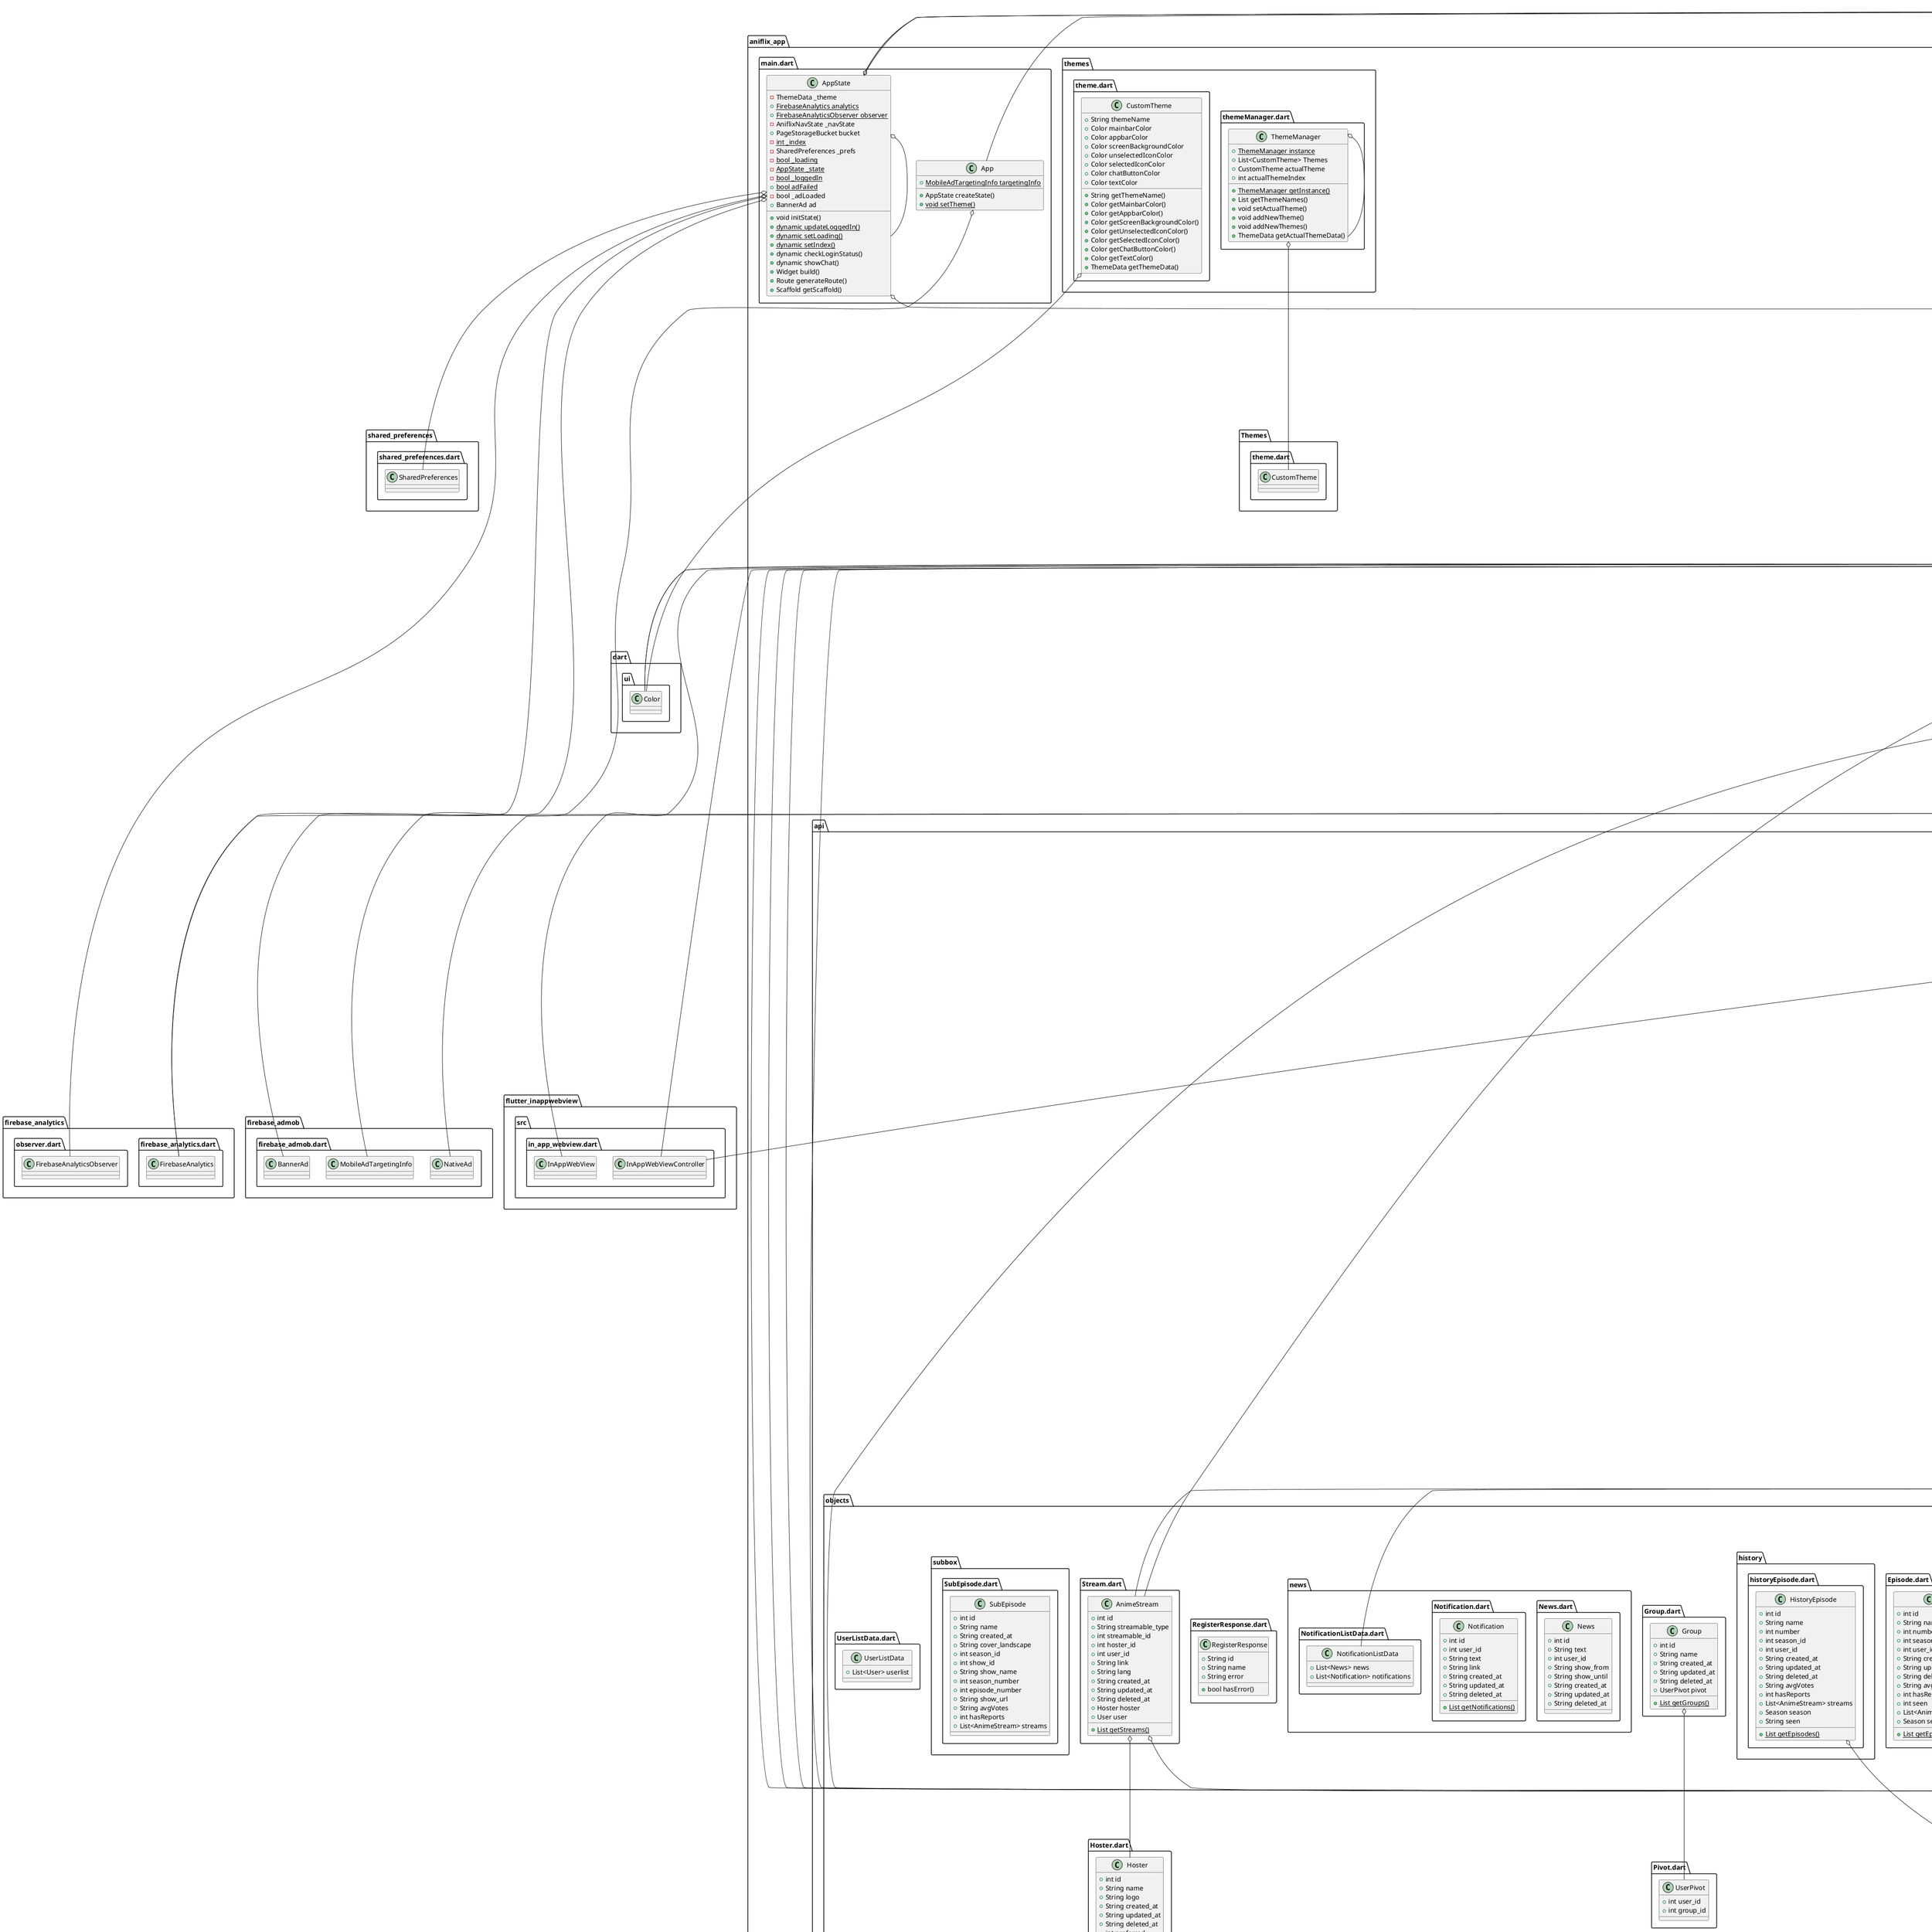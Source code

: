 @startuml
set namespaceSeparator ::

class "aniflix_app::api::APIManager.dart::APIManager" {
  {static} +LoginResponse login
  {static} -Future _getNews()
  {static} +Future getCalendarData()
  {static} +Future getSubData()
  {static} +Future getAirings()
  {static} +Future getNewShows()
  {static} +Future getDiscover()
  {static} +Future getAnime()
  {static} +Future getAllShows()
  {static} +Future searchShows()
  {static} +Future getAllShowsByGenres()
  {static} +Future getEpisode()
  {static} +Future getEpisodeInfo()
  {static} +Future setSeasonSeen()
  {static} +Future setSeasonUnSeen()
  {static} +Future getReviews()
  {static} +Future getReviewInfo()
  {static} +Future createReview()
  {static} +void deleteReview()
  {static} +Future getContinue()
  {static} +Future hideContinue()
  {static} +Future getHomeData()
  {static} +Future getAnimeListData()
  {static} +Future loginRequest()
  {static} +Future getUser()
  {static} +Future getUserProfile()
  {static} +Future getUserHistory()
  {static} +Future getUserFavorites()
  {static} +Future getUserSubs()
  {static} +Future getUserWatchlist()
  {static} +Future getUserProfileData()
  {static} +dynamic updateAboutMe()
  {static} +dynamic updateName()
  {static} +dynamic updatePassword()
  {static} +Future getUserFriends()
  {static} +dynamic addFriend()
  {static} +dynamic confirmFriendRequest()
  {static} +dynamic blockFriendRequest()
  {static} -dynamic _answerFriendRequest()
  {static} +dynamic cancelFriendRequest()
  {static} +Future getUserList()
  {static} +Future getNotifications()
  {static} +dynamic deleteNotification()
  {static} +void setShowVote()
  {static} +void setEpisodeVote()
  {static} +void setCommentVote()
  {static} +Future addComment()
  {static} +void deleteComment()
  {static} +void reportComment()
  {static} +void reportEpisode()
  {static} +Future addSubComment()
  {static} +void setSubscription()
  {static} +void setWatchlist()
  {static} +Future getWatchlist()
  {static} +Future getHistory()
  {static} +void setFavourite()
  {static} +Future getFavourite()
  {static} +Future getChatMessages()
  {static} +Future getChatInfo()
  {static} +Future addMessage()
  {static} -Future _getRequest()
  {static} -Future _postRequest()
  {static} -Future _authPatchRequest()
  {static} -Future _authDeleteRequest()
  {static} -Future _authPostRequest()
  {static} -Future _authGetRequest()
}

"aniflix_app::api::APIManager.dart::APIManager" o-- "aniflix_app::api::objects::LoginResponse.dart::LoginResponse"

class "aniflix_app::api::objects::Airing.dart::Airing" {
  +int id
  +int show_id
  +int season
  +int day
  +String details
  +String created_at
  +String updated_at
  +String deleted_at
}

class "aniflix_app::api::objects::allanime::genrewithshow.dart::GenreWithShows" {
  +int id
  +String name
  +String created_at
  +String updated_at
  +String deleted_at
  +List<Show> shows
}

class "aniflix_app::api::objects::anime::Anime.dart::Anime" {
  +int id
  +String name
  +String name_alt
  +String url
  +String description
  +String cover_landscape
  +String cover_landscape_original
  +String cover_portrait
  +String visible_since
  +String created_at
  +String updated_at
  +String deleted_at
  +Vote ownVote
  +String subscribed
  +String favorite
  +String watchlist
  +int howManyAbos
  +int seasonCount
  +String rating
  +Airing airing
  +List<AnimeSeason> seasons
  +List<Genre> genres
}

"aniflix_app::api::objects::anime::Anime.dart::Anime" o-- "aniflix_app::api::objects::anime::Vote.dart::Vote"
"aniflix_app::api::objects::anime::Anime.dart::Anime" o-- "aniflix_app::api::objects::Airing.dart::Airing"

class "aniflix_app::api::objects::anime::AnimeSeason.dart::AnimeSeason" {
  +int id
  +int number
  +int show_id
  +String type
  +String created_at
  +String updated_at
  +String deleted_at
  +int length
  +List<Episode> episodes
  {static} +List getSeasons()
}

class "aniflix_app::api::objects::anime::Genre.dart::Genre" {
  +int id
  +String name
  +String created_at
  +String updated_at
  +String deleted_at
  {static} +List getGenres()
}

class "aniflix_app::api::objects::anime::reviews::Review.dart::Review" {
  +int id
  +int show_id
  +int user_id
  +String text
  +Vote vote
  +User user
  {static} +List getReviews()
}

"aniflix_app::api::objects::anime::reviews::Review.dart::Review" o-- "aniflix_app::api::objects::anime::Vote.dart::Vote"
"aniflix_app::api::objects::anime::reviews::Review.dart::Review" o-- "aniflix_app::api::objects::User.dart::User"

class "aniflix_app::api::objects::anime::reviews::ReviewShow.dart::ReviewShow" {
  +int id
  +String name
  +String name_alt
  +String url
  +String description
  +String cover_landscape
  +String cover_landscape_original
  +String cover_portrait
  +String visible_since
  +String created_at
  +String updated_at
  +String deleted_at
  +int howManyAbos
  +int seasonCount
  +String rating
  +int airing
  +List<Review> reviews
}

class "aniflix_app::api::objects::anime::Vote.dart::Vote" {
  +int id
  +String voteable_type
  +int voteable_id
  +int user_id
  +int value
  +String created_at
  +String updated_at
  +String deleted_at
  {static} +List getVotes()
}

class "aniflix_app::api::objects::calendar::CalendarDay.dart::CalendarDay" {
  +int day
  +List<CalendarShow> airings
}

class "aniflix_app::api::objects::calendar::CalendarShow.dart::CalendarShow" {
  +int id
  +int show_id
  +int season
  +int day
  +String details
  +String created_at
  +String updated_at
  +String deleted_at
  +bool released
  +Show show
  {static} +bool checkReleased()
  {static} +List getCalendarShows()
}

"aniflix_app::api::objects::calendar::CalendarShow.dart::CalendarShow" o-- "aniflix_app::api::objects::Show.dart::Show"

class "aniflix_app::api::objects::chat::chatMessage.dart::ChatMessage" {
  +int id
  +int user_id
  +int chat_id
  +String text
  +String created_at
  +String updated_at
  +String deleted_at
  +User user
  {static} +List getMessages()
}

"aniflix_app::api::objects::chat::chatMessage.dart::ChatMessage" o-- "aniflix_app::api::objects::User.dart::User"

class "aniflix_app::api::objects::episode::Comment.dart::Comment" {
  +int id
  +String text
  +int user_id
  +String commentable_type
  +int commentable_id
  +String created_at
  +String updated_at
  +String deleted_at
  +int voted
  +User user
  +List<Vote> votes
  +List<SubComment> comments
  +bool needAnswer
  {static} +List getComments()
}

"aniflix_app::api::objects::episode::Comment.dart::Comment" o-- "aniflix_app::api::objects::User.dart::User"

class "aniflix_app::api::objects::episode::Comment.dart::SubComment" {
  +int id
  +String text
  +int user_id
  +String commentable_type
  +int commentable_id
  +String created_at
  +String updated_at
  +String deleted_at
  +int voted
  +User user
  +List<Vote> votes
  {static} +List getComments()
}

"aniflix_app::api::objects::episode::Comment.dart::SubComment" o-- "aniflix_app::api::objects::User.dart::User"

class "aniflix_app::api::objects::episode::EpisodeInfo.dart::EpisodeInfo" {
  +int id
  +String name
  +int number
  +int season_id
  +String created_at
  +String updated_at
  +String deleted_at
  +int voted
  +String previous
  +String next
  +String avgVotes
  +int hasReports
  +List<AnimeStream> streams
  +List<Comment> comments
  +List<Vote> votes
  +Season season
}

"aniflix_app::api::objects::episode::EpisodeInfo.dart::EpisodeInfo" o-- "aniflix_app::api::objects::Season.dart::Season"

class "aniflix_app::api::objects::Episode.dart::Episode" {
  +int id
  +String name
  +int number
  +int season_id
  +int user_id
  +String created_at
  +String updated_at
  +String deleted_at
  +String avgVotes
  +int hasReports
  +int seen
  +List<AnimeStream> streams
  +Season season
  {static} +List getEpisodes()
}

"aniflix_app::api::objects::Episode.dart::Episode" o-- "aniflix_app::api::objects::Season.dart::Season"

class "aniflix_app::api::objects::Group.dart::Group" {
  +int id
  +String name
  +String created_at
  +String updated_at
  +String deleted_at
  +UserPivot pivot
  {static} +List getGroups()
}

"aniflix_app::api::objects::Group.dart::Group" o-- "aniflix_app::api::objects::Pivot.dart::UserPivot"

class "aniflix_app::api::objects::history::historyEpisode.dart::HistoryEpisode" {
  +int id
  +String name
  +int number
  +int season_id
  +int user_id
  +String created_at
  +String updated_at
  +String deleted_at
  +String avgVotes
  +int hasReports
  +List<AnimeStream> streams
  +Season season
  +String seen
  {static} +List getEpisodes()
}

"aniflix_app::api::objects::history::historyEpisode.dart::HistoryEpisode" o-- "aniflix_app::api::objects::Season.dart::Season"

class "aniflix_app::api::objects::Hoster.dart::Hoster" {
  +int id
  +String name
  +String logo
  +String created_at
  +String updated_at
  +String deleted_at
  +int preferred
}

class "aniflix_app::api::objects::LoginResponse.dart::LoginResponse" {
  +String access_token
  +String token_type
  +int expires_in
  +String error
  +bool hasError()
}

class "aniflix_app::api::objects::news::News.dart::News" {
  +int id
  +String text
  +int user_id
  +String show_from
  +String show_until
  +String created_at
  +String updated_at
  +String deleted_at
}

class "aniflix_app::api::objects::news::Notification.dart::Notification" {
  +int id
  +int user_id
  +String text
  +String link
  +String created_at
  +String updated_at
  +String deleted_at
  {static} +List getNotifications()
}

class "aniflix_app::api::objects::news::NotificationListData.dart::NotificationListData" {
  +List<News> news
  +List<Notification> notifications
}

class "aniflix_app::api::objects::Pivot.dart::UserPivot" {
  +int user_id
  +int group_id
}

class "aniflix_app::api::objects::profile::Friend.dart::Friend" {
  +int id
  +int user_id
  +int friend_id
  +int status
  +String created_at
  +String updated_at
  +String deleted_at
  +User user
  +User friend
  {static} +List getFriends()
}

"aniflix_app::api::objects::profile::Friend.dart::Friend" o-- "aniflix_app::api::objects::User.dart::User"

class "aniflix_app::api::objects::profile::Friend.dart::FriendListData" {
  +List<Friend> friendlist
}

class "aniflix_app::api::objects::profile::UserProfile.dart::UserProfile" {
  +int id
  +String name
  +String avatar
  +String banned_until
  +String created_at
  +String updated_at
  +String deleted_at
  +String banreason
  +String about_me
  +List<Group> groups
  +List<Show> favorites
}

class "aniflix_app::api::objects::profile::UserSubData.dart::UserSubData" {
  +List<Show> shows
}

class "aniflix_app::api::objects::profile::UserWatchlistData.dart::UserWatchlistData" {
  +List<Show> shows
}

class "aniflix_app::api::objects::RegisterResponse.dart::RegisterResponse" {
  +String id
  +String name
  +String error
  +bool hasError()
}

class "aniflix_app::api::objects::Season.dart::Season" {
  +int id
  +int number
  +int show_id
  +String type
  +String created_at
  +String updated_at
  +String deleted_at
  +int length
  +Show show
}

"aniflix_app::api::objects::Season.dart::Season" o-- "aniflix_app::api::objects::Show.dart::Show"

class "aniflix_app::api::objects::Show.dart::Show" {
  +int id
  +String name
  +String name_alt
  +String url
  +String description
  +String cover_landscape
  +String cover_landscape_original
  +String cover_portrait
  +String visible_since
  +String created_at
  +String updated_at
  +String deleted_at
  +int howManyAbos
  +int seasonCount
  +String rating
  +int airing
  {static} +List getShows()
}

class "aniflix_app::api::objects::Stream.dart::AnimeStream" {
  +int id
  +String streamable_type
  +int streamable_id
  +int hoster_id
  +int user_id
  +String link
  +String lang
  +String created_at
  +String updated_at
  +String deleted_at
  +Hoster hoster
  +User user
  {static} +List getStreams()
}

"aniflix_app::api::objects::Stream.dart::AnimeStream" o-- "aniflix_app::api::objects::Hoster.dart::Hoster"
"aniflix_app::api::objects::Stream.dart::AnimeStream" o-- "aniflix_app::api::objects::User.dart::User"

class "aniflix_app::api::objects::subbox::SubEpisode.dart::SubEpisode" {
  +int id
  +String name
  +String created_at
  +String cover_landscape
  +int season_id
  +int show_id
  +String show_name
  +int season_number
  +int episode_number
  +String show_url
  +String avgVotes
  +int hasReports
  +List<AnimeStream> streams
}

class "aniflix_app::api::objects::User.dart::User" {
  +int id
  +String name
  +String avatar
  +String banned_until
  +String created_at
  +String updated_at
  +String deleted_at
  +String banreason
  +String about_me
  +String access_key
  +List<Group> groups
  {static} +List getUsers()
}

class "aniflix_app::api::objects::UserListData.dart::UserListData" {
  +List<User> userlist
}

class "aniflix_app::cache::cacheManager.dart::CacheManager" {
  {static} +Homedata homedata
  {static} +Subdata subdata
  {static} +AnimeListData animeListData
  {static} +User userData
  {static} +Calendardata calendardata
  {static} +Favouritedata favouritedata
  {static} +Historydata historydata
  {static} +Watchlistdata watchlistdata
  {static} +UserListData userlistdata
}

"aniflix_app::cache::cacheManager.dart::CacheManager" o-- "aniflix_app::components::screens::home.dart::Homedata"
"aniflix_app::cache::cacheManager.dart::CacheManager" o-- "aniflix_app::components::screens::subbox.dart::Subdata"
"aniflix_app::cache::cacheManager.dart::CacheManager" o-- "aniflix_app::components::screens::animelist.dart::AnimeListData"
"aniflix_app::cache::cacheManager.dart::CacheManager" o-- "aniflix_app::api::objects::User.dart::User"
"aniflix_app::cache::cacheManager.dart::CacheManager" o-- "aniflix_app::components::screens::calendar.dart::Calendardata"
"aniflix_app::cache::cacheManager.dart::CacheManager" o-- "aniflix_app::components::screens::favoriten.dart::Favouritedata"
"aniflix_app::cache::cacheManager.dart::CacheManager" o-- "aniflix_app::components::screens::verlauf.dart::Historydata"
"aniflix_app::cache::cacheManager.dart::CacheManager" o-- "aniflix_app::components::screens::watchlist.dart::Watchlistdata"
"aniflix_app::cache::cacheManager.dart::CacheManager" o-- "aniflix_app::components::screens::userlist.dart::UserListData"

class "aniflix_app::components::appbars::customappbar.dart::AniflixAppbar" {
}

"flutter::src::material::app_bar.dart::AppBar" <|-- "aniflix_app::components::appbars::customappbar.dart::AniflixAppbar"

class "aniflix_app::components::custom::anime::animeDescription.dart::AnimeDescription" {
}

"flutter::src::widgets::container.dart::Container" <|-- "aniflix_app::components::custom::anime::animeDescription.dart::AnimeDescription"

class "aniflix_app::components::custom::anime::animeHeader.dart::AnimeHeader" {
}

"flutter::src::widgets::container.dart::Container" <|-- "aniflix_app::components::custom::anime::animeHeader.dart::AnimeHeader"

class "aniflix_app::components::custom::anime::episodeList.dart::EpisodeList" {
  +AnimeSeason season
  +Anime anime
  +Widget build()
}

"aniflix_app::components::custom::anime::episodeList.dart::EpisodeList" o-- "aniflix_app::api::objects::anime::AnimeSeason.dart::AnimeSeason"
"aniflix_app::components::custom::anime::episodeList.dart::EpisodeList" o-- "aniflix_app::api::objects::anime::Anime.dart::Anime"
"flutter::src::widgets::framework.dart::StatelessWidget" <|-- "aniflix_app::components::custom::anime::episodeList.dart::EpisodeList"

class "aniflix_app::components::custom::chat::chatComponent.dart::ChatComponent" {
  +ChatMessage message
  +Widget build()
  +List getUserGroups()
}

"aniflix_app::components::custom::chat::chatComponent.dart::ChatComponent" o-- "aniflix_app::api::objects::chat::chatMessage.dart::ChatMessage"
"flutter::src::widgets::framework.dart::StatelessWidget" <|-- "aniflix_app::components::custom::chat::chatComponent.dart::ChatComponent"

class "aniflix_app::components::custom::chat::chatInput.dart::ChatInput" {
  +dynamic Function(String) onSend
  +List<ChatMessage> chat
  +Widget build()
}

"aniflix_app::components::custom::chat::chatInput.dart::ChatInput" o-- "aniflix_app::components::custom::chat::chatInput.dart::dynamic Function(String)"
"flutter::src::widgets::framework.dart::StatelessWidget" <|-- "aniflix_app::components::custom::chat::chatInput.dart::ChatInput"

class "aniflix_app::components::custom::chat::chatRulesDialog.dart::ChatRulesDialog" {
  +Widget build()
}

"flutter::src::material::dialog.dart::AlertDialog" <|-- "aniflix_app::components::custom::chat::chatRulesDialog.dart::ChatRulesDialog"

class "aniflix_app::components::custom::dialogs::aboutMeDialog.dart::AboutMeDialog" {
  +dynamic Function(String) onSend
  +TextEditingController controller
  +Widget build()
}

"aniflix_app::components::custom::dialogs::aboutMeDialog.dart::AboutMeDialog" o-- "aniflix_app::components::custom::dialogs::aboutMeDialog.dart::dynamic Function(String)"
"aniflix_app::components::custom::dialogs::aboutMeDialog.dart::AboutMeDialog" o-- "flutter::src::widgets::editable_text.dart::TextEditingController"
"flutter::src::widgets::framework.dart::StatelessWidget" <|-- "aniflix_app::components::custom::dialogs::aboutMeDialog.dart::AboutMeDialog"

class "aniflix_app::components::custom::dialogs::closeAppDialog.dart::CloseAppDialog" {
  -dynamic Function(bool) _onPress
  +Widget build()
}

"aniflix_app::components::custom::dialogs::closeAppDialog.dart::CloseAppDialog" o-- "aniflix_app::components::custom::dialogs::closeAppDialog.dart::dynamic Function(bool)"
"flutter::src::widgets::framework.dart::StatelessWidget" <|-- "aniflix_app::components::custom::dialogs::closeAppDialog.dart::CloseAppDialog"

class "aniflix_app::components::custom::dialogs::logoutDialog.dart::LogoutDialog" {
  +Widget build()
}

"flutter::src::widgets::framework.dart::StatelessWidget" <|-- "aniflix_app::components::custom::dialogs::logoutDialog.dart::LogoutDialog"

class "aniflix_app::components::custom::dialogs::ratingDialog.dart::RatingDialog" {
  +Anime anime
  +dynamic Function(double) onSend
  +double newRating
  +RatingDialogState createState()
}

"aniflix_app::components::custom::dialogs::ratingDialog.dart::RatingDialog" o-- "aniflix_app::api::objects::anime::Anime.dart::Anime"
"aniflix_app::components::custom::dialogs::ratingDialog.dart::RatingDialog" o-- "aniflix_app::components::custom::dialogs::ratingDialog.dart::dynamic Function(double)"
"flutter::src::widgets::framework.dart::StatefulWidget" <|-- "aniflix_app::components::custom::dialogs::ratingDialog.dart::RatingDialog"

class "aniflix_app::components::custom::dialogs::ratingDialog.dart::RatingDialogState" {
  -double _rating
  +Anime anime
  +dynamic Function(double) onSend
  +double newRating
  +Widget build()
  +dynamic sendData()
}

"aniflix_app::components::custom::dialogs::ratingDialog.dart::RatingDialogState" o-- "aniflix_app::api::objects::anime::Anime.dart::Anime"
"aniflix_app::components::custom::dialogs::ratingDialog.dart::RatingDialogState" o-- "aniflix_app::components::custom::dialogs::ratingDialog.dart::dynamic Function(double)"
"flutter::src::widgets::framework.dart::State<T>" <|-- "aniflix_app::components::custom::dialogs::ratingDialog.dart::RatingDialogState"

class "aniflix_app::components::custom::dialogs::reportDialog.dart::ReportDialog" {
  +dynamic Function(String) onSend
  +TextEditingController controller
  +Widget build()
}

"aniflix_app::components::custom::dialogs::reportDialog.dart::ReportDialog" o-- "aniflix_app::components::custom::dialogs::reportDialog.dart::dynamic Function(String)"
"aniflix_app::components::custom::dialogs::reportDialog.dart::ReportDialog" o-- "flutter::src::widgets::editable_text.dart::TextEditingController"
"flutter::src::widgets::framework.dart::StatelessWidget" <|-- "aniflix_app::components::custom::dialogs::reportDialog.dart::ReportDialog"

class "aniflix_app::components::custom::dialogs::writeReviewDialog.dart::WriteReviewDialog" {
  +dynamic Function(Review) onSend
  +ReviewShow review
  +User user
  +TextEditingController controller
  +Widget build()
}

"aniflix_app::components::custom::dialogs::writeReviewDialog.dart::WriteReviewDialog" o-- "aniflix_app::components::custom::dialogs::writeReviewDialog.dart::dynamic Function(Review)"
"aniflix_app::components::custom::dialogs::writeReviewDialog.dart::WriteReviewDialog" o-- "aniflix_app::api::objects::anime::reviews::ReviewShow.dart::ReviewShow"
"aniflix_app::components::custom::dialogs::writeReviewDialog.dart::WriteReviewDialog" o-- "aniflix_app::api::objects::User.dart::User"
"aniflix_app::components::custom::dialogs::writeReviewDialog.dart::WriteReviewDialog" o-- "flutter::src::widgets::editable_text.dart::TextEditingController"
"flutter::src::widgets::framework.dart::StatelessWidget" <|-- "aniflix_app::components::custom::dialogs::writeReviewDialog.dart::WriteReviewDialog"

class "aniflix_app::components::custom::episode::animePlayer.dart::AnimePlayer" {
  -AnimeStream _stream
  -int _view
  -InAppWebView _inApp
  -InAppWebViewController _controller
  +Widget build()
  +dynamic getPlayer()
  +dynamic openInApp()
  +dynamic openBrowser()
  +dynamic open()
}

"aniflix_app::components::custom::episode::animePlayer.dart::AnimePlayer" o-- "aniflix_app::api::objects::Stream.dart::AnimeStream"
"aniflix_app::components::custom::episode::animePlayer.dart::AnimePlayer" o-- "flutter_inappwebview::src::in_app_webview.dart::InAppWebView"
"aniflix_app::components::custom::episode::animePlayer.dart::AnimePlayer" o-- "flutter_inappwebview::src::in_app_webview.dart::InAppWebViewController"
"flutter::src::widgets::framework.dart::StatelessWidget" <|-- "aniflix_app::components::custom::episode::animePlayer.dart::AnimePlayer"

class "aniflix_app::components::custom::episode::comments::answerBar.dart::AnswerBar" {
  -User _user
  -bool _needAnswer
  -dynamic Function(String) _callback
  +Widget build()
}

"aniflix_app::components::custom::episode::comments::answerBar.dart::AnswerBar" o-- "aniflix_app::api::objects::User.dart::User"
"aniflix_app::components::custom::episode::comments::answerBar.dart::AnswerBar" o-- "aniflix_app::components::custom::episode::comments::answerBar.dart::dynamic Function(String)"
"flutter::src::widgets::framework.dart::StatelessWidget" <|-- "aniflix_app::components::custom::episode::comments::answerBar.dart::AnswerBar"

class "aniflix_app::components::custom::episode::comments::AnswerCommentComponent.dart::AnswerCommentComponent" {
  +User user
  -dynamic Function(String) _callback
  +AnswerCommentComponentState createState()
}

"aniflix_app::components::custom::episode::comments::AnswerCommentComponent.dart::AnswerCommentComponent" o-- "aniflix_app::api::objects::User.dart::User"
"aniflix_app::components::custom::episode::comments::AnswerCommentComponent.dart::AnswerCommentComponent" o-- "aniflix_app::components::custom::episode::comments::AnswerCommentComponent.dart::dynamic Function(String)"
"flutter::src::widgets::framework.dart::StatefulWidget" <|-- "aniflix_app::components::custom::episode::comments::AnswerCommentComponent.dart::AnswerCommentComponent"

class "aniflix_app::components::custom::episode::comments::AnswerCommentComponent.dart::AnswerCommentComponentState" {
  +User user
  -dynamic Function(String) _callback
  +Widget build()
}

"aniflix_app::components::custom::episode::comments::AnswerCommentComponent.dart::AnswerCommentComponentState" o-- "aniflix_app::api::objects::User.dart::User"
"aniflix_app::components::custom::episode::comments::AnswerCommentComponent.dart::AnswerCommentComponentState" o-- "aniflix_app::components::custom::episode::comments::AnswerCommentComponent.dart::dynamic Function(String)"
"flutter::src::widgets::framework.dart::State<T>" <|-- "aniflix_app::components::custom::episode::comments::AnswerCommentComponent.dart::AnswerCommentComponentState"

class "aniflix_app::components::custom::episode::comments::CommentComponent.dart::CommentComponent" {
  +User user
  +dynamic Function(String) callback
  +Widget build()
}

"aniflix_app::components::custom::episode::comments::CommentComponent.dart::CommentComponent" o-- "aniflix_app::api::objects::User.dart::User"
"aniflix_app::components::custom::episode::comments::CommentComponent.dart::CommentComponent" o-- "aniflix_app::components::custom::episode::comments::CommentComponent.dart::dynamic Function(String)"
"flutter::src::widgets::framework.dart::StatelessWidget" <|-- "aniflix_app::components::custom::episode::comments::CommentComponent.dart::CommentComponent"

class "aniflix_app::components::custom::episode::comments::commentContainer.dart::CommentContainer" {
  -Comment _comment
  -User _user
  +EpisodeScreenState episodeScreenState
  -dynamic Function(int, String) _onSubSend
  -dynamic Function(int) _onDelete
  -dynamic Function(int, int) _onSubDelete
  +Widget build()
}

"aniflix_app::components::custom::episode::comments::commentContainer.dart::CommentContainer" o-- "aniflix_app::api::objects::episode::Comment.dart::Comment"
"aniflix_app::components::custom::episode::comments::commentContainer.dart::CommentContainer" o-- "aniflix_app::api::objects::User.dart::User"
"aniflix_app::components::custom::episode::comments::commentContainer.dart::CommentContainer" o-- "aniflix_app::components::screens::episode.dart::EpisodeScreenState"
"aniflix_app::components::custom::episode::comments::commentContainer.dart::CommentContainer" o-- "aniflix_app::components::custom::episode::comments::commentContainer.dart::dynamic Function(int, String)"
"aniflix_app::components::custom::episode::comments::commentContainer.dart::CommentContainer" o-- "aniflix_app::components::custom::episode::comments::commentContainer.dart::dynamic Function(int)"
"aniflix_app::components::custom::episode::comments::commentContainer.dart::CommentContainer" o-- "aniflix_app::components::custom::episode::comments::commentContainer.dart::dynamic Function(int, int)"
"flutter::src::widgets::container.dart::Container" <|-- "aniflix_app::components::custom::episode::comments::commentContainer.dart::CommentContainer"

class "aniflix_app::components::custom::episode::comments::commentList.dart::CommentList" {
  -User _user
  -EpisodeInfo _episodeInfo
  +EpisodeScreenState episodeScreenState
  -List<Comment> _comments
  -dynamic Function(String) _onSend
  -dynamic Function(int, String) _onSubSend
  -dynamic Function(int) _onDelete
  -dynamic Function(int, int) _onSubDelete
  +Widget build()
}

"aniflix_app::components::custom::episode::comments::commentList.dart::CommentList" o-- "aniflix_app::api::objects::User.dart::User"
"aniflix_app::components::custom::episode::comments::commentList.dart::CommentList" o-- "aniflix_app::api::objects::episode::EpisodeInfo.dart::EpisodeInfo"
"aniflix_app::components::custom::episode::comments::commentList.dart::CommentList" o-- "aniflix_app::components::screens::episode.dart::EpisodeScreenState"
"aniflix_app::components::custom::episode::comments::commentList.dart::CommentList" o-- "aniflix_app::components::custom::episode::comments::commentList.dart::dynamic Function(String)"
"aniflix_app::components::custom::episode::comments::commentList.dart::CommentList" o-- "aniflix_app::components::custom::episode::comments::commentList.dart::dynamic Function(int, String)"
"aniflix_app::components::custom::episode::comments::commentList.dart::CommentList" o-- "aniflix_app::components::custom::episode::comments::commentList.dart::dynamic Function(int)"
"aniflix_app::components::custom::episode::comments::commentList.dart::CommentList" o-- "aniflix_app::components::custom::episode::comments::commentList.dart::dynamic Function(int, int)"
"flutter::src::widgets::container.dart::Container" <|-- "aniflix_app::components::custom::episode::comments::commentList.dart::CommentList"

class "aniflix_app::components::custom::episode::comments::SubCommentContainer.dart::SubCommentContainer" {
  -SubComment _comment
  +EpisodeScreenState episodeScreenState
  -User _user
  -dynamic Function() _onSubDelete
  +Widget build()
}

"aniflix_app::components::custom::episode::comments::SubCommentContainer.dart::SubCommentContainer" o-- "aniflix_app::api::objects::episode::Comment.dart::SubComment"
"aniflix_app::components::custom::episode::comments::SubCommentContainer.dart::SubCommentContainer" o-- "aniflix_app::components::screens::episode.dart::EpisodeScreenState"
"aniflix_app::components::custom::episode::comments::SubCommentContainer.dart::SubCommentContainer" o-- "aniflix_app::api::objects::User.dart::User"
"aniflix_app::components::custom::episode::comments::SubCommentContainer.dart::SubCommentContainer" o-- "aniflix_app::components::custom::episode::comments::SubCommentContainer.dart::dynamic Function()"
"flutter::src::widgets::framework.dart::StatelessWidget" <|-- "aniflix_app::components::custom::episode::comments::SubCommentContainer.dart::SubCommentContainer"

class "aniflix_app::components::custom::episode::episodeBar.dart::EpisodeBar" {
  -EpisodeInfo _episode
  -dynamic Function(EpisodeBarState) _created
  +EpisodeBarState createState()
}

"aniflix_app::components::custom::episode::episodeBar.dart::EpisodeBar" o-- "aniflix_app::api::objects::episode::EpisodeInfo.dart::EpisodeInfo"
"aniflix_app::components::custom::episode::episodeBar.dart::EpisodeBar" o-- "aniflix_app::components::custom::episode::episodeBar.dart::dynamic Function(EpisodeBarState)"
"flutter::src::widgets::framework.dart::StatefulWidget" <|-- "aniflix_app::components::custom::episode::episodeBar.dart::EpisodeBar"

class "aniflix_app::components::custom::episode::episodeBar.dart::EpisodeBarState" {
  -EpisodeInfo _episode
  -dynamic Function(EpisodeBarState) _created
  -bool _isReported
  +List<String> possibleVotes
  -String _actualVote
  -int _numberOfUpVotes
  -int _numberOfDownVotes
  +void init()
  +void initState()
  +dynamic updateEpisode()
  +dynamic report()
  +Widget build()
  +dynamic makeUpVote()
  +dynamic makeDownVote()
}

"aniflix_app::components::custom::episode::episodeBar.dart::EpisodeBarState" o-- "aniflix_app::api::objects::episode::EpisodeInfo.dart::EpisodeInfo"
"aniflix_app::components::custom::episode::episodeBar.dart::EpisodeBarState" o-- "aniflix_app::components::custom::episode::episodeBar.dart::dynamic Function(EpisodeBarState)"
"flutter::src::widgets::framework.dart::State<T>" <|-- "aniflix_app::components::custom::episode::episodeBar.dart::EpisodeBarState"

class "aniflix_app::components::custom::episode::episodeHeader.dart::EpisodeHeader" {
  +EpisodeInfo episode
  +Function prev
  +Function next
  +dynamic Function(int, int, int) change
  -dynamic Function(EpisodeHeaderState) _created
  +EpisodeHeaderState createState()
}

"aniflix_app::components::custom::episode::episodeHeader.dart::EpisodeHeader" o-- "aniflix_app::api::objects::episode::EpisodeInfo.dart::EpisodeInfo"
"aniflix_app::components::custom::episode::episodeHeader.dart::EpisodeHeader" o-- "aniflix_app::components::custom::episode::episodeHeader.dart::dynamic Function(int, int, int)"
"aniflix_app::components::custom::episode::episodeHeader.dart::EpisodeHeader" o-- "aniflix_app::components::custom::episode::episodeHeader.dart::dynamic Function(EpisodeHeaderState)"
"flutter::src::widgets::framework.dart::StatefulWidget" <|-- "aniflix_app::components::custom::episode::episodeHeader.dart::EpisodeHeader"

class "aniflix_app::components::custom::episode::episodeHeader.dart::EpisodeHeaderState" {
  +EpisodeInfo episode
  +Function prev
  +Function next
  +dynamic Function(int, int, int) change
  -dynamic Function(EpisodeHeaderState) _created
  -int _language
  -int _hoster
  -int _view
  -List<String> _hosters
  +void init()
  +void initState()
  +dynamic updateEpisode()
  +Widget build()
  +List getLanguagesAsDropdownList()
  +List getHosters()
  +List getPlayers()
}

"aniflix_app::components::custom::episode::episodeHeader.dart::EpisodeHeaderState" o-- "aniflix_app::api::objects::episode::EpisodeInfo.dart::EpisodeInfo"
"aniflix_app::components::custom::episode::episodeHeader.dart::EpisodeHeaderState" o-- "aniflix_app::components::custom::episode::episodeHeader.dart::dynamic Function(int, int, int)"
"aniflix_app::components::custom::episode::episodeHeader.dart::EpisodeHeaderState" o-- "aniflix_app::components::custom::episode::episodeHeader.dart::dynamic Function(EpisodeHeaderState)"
"flutter::src::widgets::framework.dart::State<T>" <|-- "aniflix_app::components::custom::episode::episodeHeader.dart::EpisodeHeaderState"

class "aniflix_app::components::custom::images::aniflixImage.dart::AniflixImage" {
}

"flutter::src::widgets::image.dart::Image" <|-- "aniflix_app::components::custom::images::aniflixImage.dart::AniflixImage"

class "aniflix_app::components::custom::listelements::iconListElement.dart::IconListElement" {
}

"flutter::src::widgets::container.dart::Container" <|-- "aniflix_app::components::custom::listelements::iconListElement.dart::IconListElement"

class "aniflix_app::components::custom::listelements::imageListElement.dart::ImageListElement" {
}

"flutter::src::widgets::container.dart::Container" <|-- "aniflix_app::components::custom::listelements::imageListElement.dart::ImageListElement"

class "aniflix_app::components::custom::listelements::listElement.dart::ListElement" {
}

"flutter::src::widgets::container.dart::Container" <|-- "aniflix_app::components::custom::listelements::listElement.dart::ListElement"

class "aniflix_app::components::custom::news::newsContainer.dart::NewsContainer" {
}

"flutter::src::widgets::container.dart::Container" <|-- "aniflix_app::components::custom::news::newsContainer.dart::NewsContainer"

class "aniflix_app::components::custom::news::notificationContainer.dart::NotificationContainer" {
}

"flutter::src::widgets::container.dart::Container" <|-- "aniflix_app::components::custom::news::notificationContainer.dart::NotificationContainer"

class "aniflix_app::components::custom::rating::voteBar.dart::VoteBar" {
  -int _id
  -List<Vote> _votes
  -int _voted
  -dynamic Function(int, int) _onVote
  +List<String> possibleVotes
  -String _actualVote
  -int _numberOfUpVotes
  -int _numberOfDownVotes
  +void init()
  +Widget build()
}

"aniflix_app::components::custom::rating::voteBar.dart::VoteBar" o-- "aniflix_app::components::custom::rating::voteBar.dart::dynamic Function(int, int)"
"flutter::src::widgets::framework.dart::StatelessWidget" <|-- "aniflix_app::components::custom::rating::voteBar.dart::VoteBar"

class "aniflix_app::components::custom::report::reportDeleteBar.dart::ReportDeleteBar" {
  -bool _delete
  -dynamic Function() _onReport
  -dynamic Function() _onDelete
  +Widget build()
}

"aniflix_app::components::custom::report::reportDeleteBar.dart::ReportDeleteBar" o-- "aniflix_app::components::custom::report::reportDeleteBar.dart::dynamic Function()"
"flutter::src::widgets::framework.dart::StatelessWidget" <|-- "aniflix_app::components::custom::report::reportDeleteBar.dart::ReportDeleteBar"

class "aniflix_app::components::custom::review::reviewElement.dart::ReviewElement" {
  +Review review
  -User _user
  +BuildContext ctx
  -dynamic Function(int) _onDelete
}

"aniflix_app::components::custom::review::reviewElement.dart::ReviewElement" o-- "aniflix_app::api::objects::anime::reviews::Review.dart::Review"
"aniflix_app::components::custom::review::reviewElement.dart::ReviewElement" o-- "aniflix_app::api::objects::User.dart::User"
"aniflix_app::components::custom::review::reviewElement.dart::ReviewElement" o-- "flutter::src::widgets::framework.dart::BuildContext"
"aniflix_app::components::custom::review::reviewElement.dart::ReviewElement" o-- "aniflix_app::components::custom::review::reviewElement.dart::dynamic Function(int)"
"flutter::src::widgets::container.dart::Container" <|-- "aniflix_app::components::custom::review::reviewElement.dart::ReviewElement"

class "aniflix_app::components::custom::search::searchList.dart::SearchList" {
  +Future<List<Show>> shows
  +Widget build()
}

"flutter::src::widgets::framework.dart::StatelessWidget" <|-- "aniflix_app::components::custom::search::searchList.dart::SearchList"

class "aniflix_app::components::custom::slider::slider_with_headline.dart::HeadlineSlider" {
  +String title
  +List<SliderElement> elements
  +double aspectRatio
  +double size
  +Widget build()
}

"flutter::src::widgets::framework.dart::StatelessWidget" <|-- "aniflix_app::components::custom::slider::slider_with_headline.dart::HeadlineSlider"

class "aniflix_app::components::custom::text::dateText.dart::DateText" {
  +String unformattedDate
  +bool showTime
  +Widget build()
}

"flutter::src::widgets::framework.dart::StatelessWidget" <|-- "aniflix_app::components::custom::text::dateText.dart::DateText"

class "aniflix_app::components::custom::text::highlighted_text_box.dart::HighlightedTextBox" {
  +Color color
}

"aniflix_app::components::custom::text::highlighted_text_box.dart::HighlightedTextBox" o-- "dart::ui::Color"
"flutter::src::widgets::container.dart::Container" <|-- "aniflix_app::components::custom::text::highlighted_text_box.dart::HighlightedTextBox"

class "aniflix_app::components::custom::text::theme_text.dart::ThemeText" {
}

"flutter::src::widgets::text.dart::Text" <|-- "aniflix_app::components::custom::text::theme_text.dart::ThemeText"

class "aniflix_app::components::navigationbars::mainbar.dart::AniflixNavigationbar" {
  -dynamic Function(AniflixNavState) _onCreated
  {static} +dynamic getItems()
  +BottomNavState createState()
}

"aniflix_app::components::navigationbars::mainbar.dart::AniflixNavigationbar" o-- "aniflix_app::components::navigationbars::mainbar.dart::dynamic Function(AniflixNavState)"
"bmnav::bmnav.dart::BottomNav" <|-- "aniflix_app::components::navigationbars::mainbar.dart::AniflixNavigationbar"

class "aniflix_app::components::navigationbars::mainbar.dart::AniflixNavState" {
  +int currentIndex
  +IconStyle iconStyle
  +LabelStyle labelStyle
  +dynamic updateIndex()
  +Widget build()
  +dynamic onItemClick()
  +dynamic parseLabel()
}

"aniflix_app::components::navigationbars::mainbar.dart::AniflixNavState" o-- "bmnav::bmnav.dart::IconStyle"
"aniflix_app::components::navigationbars::mainbar.dart::AniflixNavState" o-- "bmnav::bmnav.dart::LabelStyle"
"bmnav::bmnav.dart::BottomNavState" <|-- "aniflix_app::components::navigationbars::mainbar.dart::AniflixNavState"

class "aniflix_app::components::navigationbars::mainbar.dart::AniflixNavItem" {
  +Key key
  +bool selected
  +Widget build()
}

"aniflix_app::components::navigationbars::mainbar.dart::AniflixNavItem" o-- "flutter::src::foundation::key.dart::Key"
"bmnav::bmnav.dart::BMNavItem" <|-- "aniflix_app::components::navigationbars::mainbar.dart::AniflixNavItem"

class "aniflix_app::components::screens::anime.dart::AnimeScreen" {
  +String name
  +AnimeScreenState createState()
  +dynamic getScreenName()
}

"flutter::src::widgets::framework.dart::StatefulWidget" <|-- "aniflix_app::components::screens::anime.dart::AnimeScreen"
"aniflix_app::components::screens::screen.dart::Screen" <|-- "aniflix_app::components::screens::anime.dart::AnimeScreen"

class "aniflix_app::components::screens::anime.dart::AnimeScreenState" {
  +Future<Anime> anime
  +List<TextboxSliderElement> genres
  +List<String> genreNames
  -bool _isSubscribed
  -int _actualSeason
  -bool _isInWatchlist
  -bool _isFavorite
  -bool _useData
  -bool _sendAnalytics
  -double _rating
  +dynamic toggleSubButton()
  +dynamic changeSeason()
  +dynamic addToWatchlist()
  +dynamic addAsFavorite()
  +Widget build()
  +dynamic setSeen()
  +dynamic setUnseen()
}

"flutter::src::widgets::framework.dart::State<T>" <|-- "aniflix_app::components::screens::anime.dart::AnimeScreenState"

class "aniflix_app::components::screens::animelist.dart::AnimeListData" {
  +List<Show> allShows
  +List<GenreWithShows> allShowsWithGenres
}

class "aniflix_app::components::screens::animelist.dart::AnimeList" {
  +dynamic getScreenName()
  +AnimeListState createState()
}

"flutter::src::widgets::framework.dart::StatefulWidget" <|-- "aniflix_app::components::screens::animelist.dart::AnimeList"
"aniflix_app::components::screens::screen.dart::Screen" <|-- "aniflix_app::components::screens::animelist.dart::AnimeList"

class "aniflix_app::components::screens::animelist.dart::AnimeListState" {
  +Future<AnimeListData> animeListData
  +AnimeListData cache
  +List<String> filterCriteria
  -bool _onlyAiring
  -int _actualFilterCriteria
  -int _maxShows
  +List<Widget> sortedGenre
  +List<Widget> sortedAZ
  +List<Widget> sortedBewertung
  +List<Widget> sortedAbos
  +List<Widget> sortedGenreAiring
  +List<Widget> sortedAZAiring
  +List<Widget> sortedBewertungAiring
  +List<Widget> sortedAbosAiring
  -List<Widget> _actualSortedAnimeList
  +dynamic changeCheckbox()
  +dynamic changeActualFilterCriteria()
  +dynamic updateAnimeList()
  +Widget build()
  +dynamic getLayout()
  +List getFilterCriteriaAsDropdownList()
  +List getAllAnimeAsSortedList()
}

"aniflix_app::components::screens::animelist.dart::AnimeListState" o-- "aniflix_app::components::screens::animelist.dart::AnimeListData"
"flutter::src::widgets::framework.dart::State<T>" <|-- "aniflix_app::components::screens::animelist.dart::AnimeListState"

class "aniflix_app::components::screens::calendar.dart::Calendardata" {
  +List<CalendarDay> days
}

class "aniflix_app::components::screens::calendar.dart::Calendar" {
  +dynamic getScreenName()
  +State createState()
}

"flutter::src::widgets::framework.dart::StatefulWidget" <|-- "aniflix_app::components::screens::calendar.dart::Calendar"
"aniflix_app::components::screens::screen.dart::Screen" <|-- "aniflix_app::components::screens::calendar.dart::Calendar"

class "aniflix_app::components::screens::calendar.dart::CalendarState" {
  +Future<Calendardata> calendarData
  +Calendardata cache
  +List<SliderElement> special
  +List<SliderElement> monday
  +List<SliderElement> tuesday
  +List<SliderElement> wednesday
  +List<SliderElement> thursday
  +List<SliderElement> friday
  +List<SliderElement> saturday
  +List<SliderElement> sunday
  +Widget build()
  +dynamic getLayout()
}

"aniflix_app::components::screens::calendar.dart::CalendarState" o-- "aniflix_app::components::screens::calendar.dart::Calendardata"
"flutter::src::widgets::framework.dart::State<T>" <|-- "aniflix_app::components::screens::calendar.dart::CalendarState"

class "aniflix_app::components::screens::chat.dart::ChatScreen" {
  +dynamic getScreenName()
  +ChatState createState()
}

"flutter::src::widgets::framework.dart::StatefulWidget" <|-- "aniflix_app::components::screens::chat.dart::ChatScreen"
"aniflix_app::components::screens::screen.dart::Screen" <|-- "aniflix_app::components::screens::chat.dart::ChatScreen"

class "aniflix_app::components::screens::chat.dart::ChatState" {
  +Future<ChatInfo> chatdata
  -List<ChatMessage> _messages
  +dynamic addMessage()
  +Widget build()
}

"flutter::src::widgets::framework.dart::State<T>" <|-- "aniflix_app::components::screens::chat.dart::ChatState"

class "aniflix_app::components::screens::chat.dart::ChatInfo" {
  +User user
  +List<ChatMessage> chatMessage
}

"aniflix_app::components::screens::chat.dart::ChatInfo" o-- "aniflix_app::api::objects::User.dart::User"

class "aniflix_app::components::screens::episode.dart::EpisodeScreenArguments" {
  +String name
  +int season
  +int number
  +Future<LoadInfo> episodeInfo
}

class "aniflix_app::components::screens::episode.dart::EpisodeScreen" {
  +String name
  +int season
  +int number
  -Future<LoadInfo> _episodeInfo
  +dynamic getScreenName()
  +EpisodeScreenState createState()
}

"flutter::src::widgets::framework.dart::StatefulWidget" <|-- "aniflix_app::components::screens::episode.dart::EpisodeScreen"
"aniflix_app::components::screens::screen.dart::Screen" <|-- "aniflix_app::components::screens::episode.dart::EpisodeScreen"

class "aniflix_app::components::screens::episode.dart::EpisodeScreenState" {
  -AnimeStream _stream
  -List<String> _hosters
  -List<String> _langs
  +List<Comment> comments
  +Future<LoadInfo> episodeInfo
  +String name
  +int season
  +int number
  +int view
  +EpisodeBarState barState
  +EpisodeHeaderState episodeHeaderState
  -dynamic _inApp
  -InAppWebViewController _controller
  +dynamic updateStream()
  +dynamic updateEpisodeData()
  +Widget build()
}

"aniflix_app::components::screens::episode.dart::EpisodeScreenState" o-- "aniflix_app::api::objects::Stream.dart::AnimeStream"
"aniflix_app::components::screens::episode.dart::EpisodeScreenState" o-- "aniflix_app::components::custom::episode::episodeBar.dart::EpisodeBarState"
"aniflix_app::components::screens::episode.dart::EpisodeScreenState" o-- "aniflix_app::components::custom::episode::episodeHeader.dart::EpisodeHeaderState"
"aniflix_app::components::screens::episode.dart::EpisodeScreenState" o-- "flutter_inappwebview::src::in_app_webview.dart::InAppWebViewController"
"flutter::src::widgets::framework.dart::State<T>" <|-- "aniflix_app::components::screens::episode.dart::EpisodeScreenState"

class "aniflix_app::components::screens::episode.dart::LoadInfo" {
  +User user
  +EpisodeInfo episodeInfo
}

"aniflix_app::components::screens::episode.dart::LoadInfo" o-- "aniflix_app::api::objects::User.dart::User"
"aniflix_app::components::screens::episode.dart::LoadInfo" o-- "aniflix_app::api::objects::episode::EpisodeInfo.dart::EpisodeInfo"

class "aniflix_app::components::screens::favoriten.dart::Favouritedata" {
  +List<Show> list
}

class "aniflix_app::components::screens::favoriten.dart::Favoriten" {
  +Favouritedata favouritedata
  +dynamic getScreenName()
  +State createState()
}

"aniflix_app::components::screens::favoriten.dart::Favoriten" o-- "aniflix_app::components::screens::favoriten.dart::Favouritedata"
"flutter::src::widgets::framework.dart::StatefulWidget" <|-- "aniflix_app::components::screens::favoriten.dart::Favoriten"
"aniflix_app::components::screens::screen.dart::Screen" <|-- "aniflix_app::components::screens::favoriten.dart::Favoriten"

class "aniflix_app::components::screens::favoriten.dart::FavoritenState" {
  +Future<Favouritedata> favouriteData
  +Favouritedata cache
  +bool external
  +Widget build()
  +dynamic getLayout()
  +List getFavouritesAsWidgets()
}

"aniflix_app::components::screens::favoriten.dart::FavoritenState" o-- "aniflix_app::components::screens::favoriten.dart::Favouritedata"
"flutter::src::widgets::framework.dart::State<T>" <|-- "aniflix_app::components::screens::favoriten.dart::FavoritenState"

class "aniflix_app::components::screens::friendlist.dart::FriendList" {
  +int userid
  +Future<FriendListData> friendlistData
  +FriendListData data
  +Function refresh
  +dynamic getScreenName()
  +Widget build()
  +dynamic getLayout()
  +List getFriendsAsWidgets()
  +List getFriendRequestsAsWidgets()
  +List getBlockedFriendsAsWidgets()
}

"aniflix_app::components::screens::friendlist.dart::FriendList" o-- "aniflix_app::api::objects::profile::Friend.dart::FriendListData"
"flutter::src::widgets::framework.dart::StatelessWidget" <|-- "aniflix_app::components::screens::friendlist.dart::FriendList"
"aniflix_app::components::screens::screen.dart::Screen" <|-- "aniflix_app::components::screens::friendlist.dart::FriendList"

class "aniflix_app::components::screens::home.dart::Homedata" {
  +List<SliderElement> continues
  +List<SliderElement> airings
  +List<SliderElement> newshows
  +List<SliderElement> discover
}

class "aniflix_app::components::screens::home.dart::Home" {
  +dynamic getScreenName()
  +HomeState createState()
}

"flutter::src::widgets::framework.dart::StatefulWidget" <|-- "aniflix_app::components::screens::home.dart::Home"
"aniflix_app::components::screens::screen.dart::Screen" <|-- "aniflix_app::components::screens::home.dart::Home"

class "aniflix_app::components::screens::home.dart::HomeState" {
  +Future<Homedata> homedata
  +Homedata cache
  +NativeAd ad
  +Widget build()
  +dynamic getLayout()
}

"aniflix_app::components::screens::home.dart::HomeState" o-- "aniflix_app::components::screens::home.dart::Homedata"
"aniflix_app::components::screens::home.dart::HomeState" o-- "firebase_admob::firebase_admob.dart::NativeAd"
"flutter::src::widgets::framework.dart::State<T>" <|-- "aniflix_app::components::screens::home.dart::HomeState"

class "aniflix_app::components::screens::loading.dart::LoadingScreen" {
  +dynamic getScreenName()
  +Widget build()
}

"flutter::src::widgets::framework.dart::StatelessWidget" <|-- "aniflix_app::components::screens::loading.dart::LoadingScreen"
"aniflix_app::components::screens::screen.dart::Screen" <|-- "aniflix_app::components::screens::loading.dart::LoadingScreen"

class "aniflix_app::components::screens::login.dart::Login" {
  +FirebaseAnalytics analytics
  +TextEditingController emailController
  +TextEditingController passwortController
  +dynamic getScreenName()
  +Widget build()
  -dynamic _launchURL()
  +void resetTextController()
  +void showErrorDialog()
}

"aniflix_app::components::screens::login.dart::Login" o-- "firebase_analytics::firebase_analytics.dart::FirebaseAnalytics"
"aniflix_app::components::screens::login.dart::Login" o-- "flutter::src::widgets::editable_text.dart::TextEditingController"
"flutter::src::widgets::framework.dart::StatelessWidget" <|-- "aniflix_app::components::screens::login.dart::Login"
"aniflix_app::components::screens::screen.dart::Screen" <|-- "aniflix_app::components::screens::login.dart::Login"

class "aniflix_app::components::screens::news.dart::NewsPage" {
  +dynamic getScreenName()
  +State createState()
}

"flutter::src::widgets::framework.dart::StatefulWidget" <|-- "aniflix_app::components::screens::news.dart::NewsPage"
"aniflix_app::components::screens::screen.dart::Screen" <|-- "aniflix_app::components::screens::news.dart::NewsPage"

class "aniflix_app::components::screens::news.dart::NewsPageState" {
  +Future<NotificationListData> news
  +NotificationListData newsdata
  +dynamic onDelete()
  +Widget build()
  +List getNotificationsAsList()
}

"aniflix_app::components::screens::news.dart::NewsPageState" o-- "aniflix_app::api::objects::news::NotificationListData.dart::NotificationListData"
"flutter::src::widgets::framework.dart::State<T>" <|-- "aniflix_app::components::screens::news.dart::NewsPageState"

class "aniflix_app::components::screens::profil.dart::UserProfileData" {
  +UserProfile userProfile
  +Historydata historydata
  +Favouritedata favouritedata
  +UserSubData userSubData
  +UserWatchlistData userWatchlistData
  +FriendListData friendListData
}

"aniflix_app::components::screens::profil.dart::UserProfileData" o-- "aniflix_app::api::objects::profile::UserProfile.dart::UserProfile"
"aniflix_app::components::screens::profil.dart::UserProfileData" o-- "aniflix_app::components::screens::verlauf.dart::Historydata"
"aniflix_app::components::screens::profil.dart::UserProfileData" o-- "aniflix_app::components::screens::favoriten.dart::Favouritedata"
"aniflix_app::components::screens::profil.dart::UserProfileData" o-- "aniflix_app::api::objects::profile::UserSubData.dart::UserSubData"
"aniflix_app::components::screens::profil.dart::UserProfileData" o-- "aniflix_app::api::objects::profile::UserWatchlistData.dart::UserWatchlistData"
"aniflix_app::components::screens::profil.dart::UserProfileData" o-- "aniflix_app::api::objects::profile::Friend.dart::FriendListData"

class "aniflix_app::components::screens::profil.dart::Profile" {
  +int userID
  +dynamic getScreenName()
  +State createState()
}

"flutter::src::widgets::framework.dart::StatefulWidget" <|-- "aniflix_app::components::screens::profil.dart::Profile"
"aniflix_app::components::screens::screen.dart::Screen" <|-- "aniflix_app::components::screens::profil.dart::Profile"

class "aniflix_app::components::screens::profil.dart::ProfileState" {
  +int userID
  +Future<UserProfileData> profileData
  +String aboutMe
  +Widget build()
  +dynamic getLayout()
}

"flutter::src::widgets::framework.dart::State<T>" <|-- "aniflix_app::components::screens::profil.dart::ProfileState"

class "aniflix_app::components::screens::profil.dart::ProfileMainPage" {
  -UserProfileData _userProfileData
  -Function _onPressed
  +Widget build()
}

"aniflix_app::components::screens::profil.dart::ProfileMainPage" o-- "aniflix_app::components::screens::profil.dart::UserProfileData"
"flutter::src::widgets::framework.dart::StatelessWidget" <|-- "aniflix_app::components::screens::profil.dart::ProfileMainPage"

class "aniflix_app::components::screens::profilesettings.dart::ProfileSettings" {
  +TextEditingController usernameController
  +TextEditingController passwortController
  +dynamic getScreenName()
  +Widget build()
  +Widget buildButtons()
  +void resetTextController()
  +void showChangeDialog()
  +void showErrorDialog()
}

"aniflix_app::components::screens::profilesettings.dart::ProfileSettings" o-- "flutter::src::widgets::editable_text.dart::TextEditingController"
"flutter::src::widgets::framework.dart::StatelessWidget" <|-- "aniflix_app::components::screens::profilesettings.dart::ProfileSettings"
"aniflix_app::components::screens::screen.dart::Screen" <|-- "aniflix_app::components::screens::profilesettings.dart::ProfileSettings"

class "aniflix_app::components::screens::profilesubbox.dart::ProfileSubBox" {
  +int userid
  +dynamic getScreenName()
  +State createState()
}

"flutter::src::widgets::framework.dart::StatefulWidget" <|-- "aniflix_app::components::screens::profilesubbox.dart::ProfileSubBox"
"aniflix_app::components::screens::screen.dart::Screen" <|-- "aniflix_app::components::screens::profilesubbox.dart::ProfileSubBox"

class "aniflix_app::components::screens::profilesubbox.dart::ProfileSubBoxState" {
  +Future<UserSubData> profilesubboxdata
  +UserSubData data
  +int userid
  +Widget build()
  +dynamic getLayout()
  +List getWatchlistAsWidgets()
}

"aniflix_app::components::screens::profilesubbox.dart::ProfileSubBoxState" o-- "aniflix_app::api::objects::profile::UserSubData.dart::UserSubData"
"flutter::src::widgets::framework.dart::State<T>" <|-- "aniflix_app::components::screens::profilesubbox.dart::ProfileSubBoxState"

class "aniflix_app::components::screens::register.dart::Register" {
  +TextEditingController usernameController
  +TextEditingController emailController
  +TextEditingController passwortController
  +TextEditingController passwortWiederholenController
  +dynamic getScreenName()
  +Widget build()
  +void resetTextController()
}

"aniflix_app::components::screens::register.dart::Register" o-- "flutter::src::widgets::editable_text.dart::TextEditingController"
"flutter::src::widgets::framework.dart::StatelessWidget" <|-- "aniflix_app::components::screens::register.dart::Register"
"aniflix_app::components::screens::screen.dart::Screen" <|-- "aniflix_app::components::screens::register.dart::Register"

class "aniflix_app::components::screens::review.dart::ReviewScreen" {
  +String url
  +dynamic getScreenName()
  +ReviewScreenState createState()
}

"flutter::src::widgets::framework.dart::StatefulWidget" <|-- "aniflix_app::components::screens::review.dart::ReviewScreen"
"aniflix_app::components::screens::screen.dart::Screen" <|-- "aniflix_app::components::screens::review.dart::ReviewScreen"

class "aniflix_app::components::screens::review.dart::ReviewScreenState" {
  +Future<ReviewInfo> reviewData
  +String url
  -List<ReviewElement> _actualReviews
  -bool _showButton
  +dynamic addNewReview()
  +Widget build()
}

"flutter::src::widgets::framework.dart::State<T>" <|-- "aniflix_app::components::screens::review.dart::ReviewScreenState"

class "aniflix_app::components::screens::review.dart::ReviewInfo" {
  +User user
  +ReviewShow reviewShow
}

"aniflix_app::components::screens::review.dart::ReviewInfo" o-- "aniflix_app::api::objects::User.dart::User"
"aniflix_app::components::screens::review.dart::ReviewInfo" o-- "aniflix_app::api::objects::anime::reviews::ReviewShow.dart::ReviewShow"

abstract class "aniflix_app::components::screens::screen.dart::Screen" {
  +dynamic getScreenName()
}

"flutter::src::widgets::framework.dart::Widget" <|-- "aniflix_app::components::screens::screen.dart::Screen"

class "aniflix_app::components::screens::search.dart::SearchAnime" {
  +dynamic getScreenName()
  +SearchAnimeState createState()
}

"flutter::src::widgets::framework.dart::StatefulWidget" <|-- "aniflix_app::components::screens::search.dart::SearchAnime"
"aniflix_app::components::screens::screen.dart::Screen" <|-- "aniflix_app::components::screens::search.dart::SearchAnime"

class "aniflix_app::components::screens::search.dart::SearchAnimeState" {
  +Future<SearchAnime> searchAnimeData
  +Future<List<Show>> shows
  +dynamic updateSearchList()
  +Widget build()
  +dynamic submit()
}

"flutter::src::widgets::framework.dart::State<T>" <|-- "aniflix_app::components::screens::search.dart::SearchAnimeState"

class "aniflix_app::components::screens::settings.dart::Settings" {
  +dynamic getScreenName()
  +Widget build()
}

"flutter::src::widgets::framework.dart::StatelessWidget" <|-- "aniflix_app::components::screens::settings.dart::Settings"
"aniflix_app::components::screens::screen.dart::Screen" <|-- "aniflix_app::components::screens::settings.dart::Settings"

class "aniflix_app::components::screens::subbox.dart::Subdata" {
  +List<SubEpisode> episodes
}

class "aniflix_app::components::screens::subbox.dart::SubBox" {
  +dynamic getScreenName()
  +State createState()
}

"flutter::src::widgets::framework.dart::StatefulWidget" <|-- "aniflix_app::components::screens::subbox.dart::SubBox"
"aniflix_app::components::screens::screen.dart::Screen" <|-- "aniflix_app::components::screens::subbox.dart::SubBox"

class "aniflix_app::components::screens::subbox.dart::SubBoxState" {
  +Future<Subdata> data
  +Subdata cache
  +List<HeadlineSlider> days
  +List<List<SliderElement>> lists
  +dynamic getDays()
  +Widget build()
  +dynamic getLayout()
}

"aniflix_app::components::screens::subbox.dart::SubBoxState" o-- "aniflix_app::components::screens::subbox.dart::Subdata"
"flutter::src::widgets::framework.dart::State<T>" <|-- "aniflix_app::components::screens::subbox.dart::SubBoxState"

class "aniflix_app::components::screens::userlist.dart::UserListData" {
  +List<User> users
}

class "aniflix_app::components::screens::userlist.dart::Userlist" {
  +dynamic getScreenName()
  +State createState()
}

"flutter::src::widgets::framework.dart::StatefulWidget" <|-- "aniflix_app::components::screens::userlist.dart::Userlist"
"aniflix_app::components::screens::screen.dart::Screen" <|-- "aniflix_app::components::screens::userlist.dart::Userlist"

class "aniflix_app::components::screens::userlist.dart::UserlistState" {
  +Future<UserListData> userlistdata
  +UserListData cache
  +String filterText
  +int actualPage
  +List<User> filteredUserList
  +Widget build()
  +dynamic getLayout()
  +List getUserAsWidgets()
}

"aniflix_app::components::screens::userlist.dart::UserlistState" o-- "aniflix_app::components::screens::userlist.dart::UserListData"
"flutter::src::widgets::framework.dart::State<T>" <|-- "aniflix_app::components::screens::userlist.dart::UserlistState"

class "aniflix_app::components::screens::verlauf.dart::Historydata" {
  +List<HistoryEpisode> episodes
}

class "aniflix_app::components::screens::verlauf.dart::Verlauf" {
  +dynamic getScreenName()
  +State createState()
}

"flutter::src::widgets::framework.dart::StatefulWidget" <|-- "aniflix_app::components::screens::verlauf.dart::Verlauf"
"aniflix_app::components::screens::screen.dart::Screen" <|-- "aniflix_app::components::screens::verlauf.dart::Verlauf"

class "aniflix_app::components::screens::verlauf.dart::VerlaufState" {
  +Future<Historydata> historyData
  +Historydata cache
  +Widget build()
  +dynamic getLayout()
  +List getHistoryAsWidgets()
}

"aniflix_app::components::screens::verlauf.dart::VerlaufState" o-- "aniflix_app::components::screens::verlauf.dart::Historydata"
"flutter::src::widgets::framework.dart::State<T>" <|-- "aniflix_app::components::screens::verlauf.dart::VerlaufState"

class "aniflix_app::components::screens::watchlist.dart::Watchlistdata" {
  +List<Show> shows
}

class "aniflix_app::components::screens::watchlist.dart::Watchlist" {
  +UserWatchlistData watchlistdata
  +dynamic getScreenName()
  +State createState()
}

"aniflix_app::components::screens::watchlist.dart::Watchlist" o-- "aniflix_app::api::objects::profile::UserWatchlistData.dart::UserWatchlistData"
"flutter::src::widgets::framework.dart::StatefulWidget" <|-- "aniflix_app::components::screens::watchlist.dart::Watchlist"
"aniflix_app::components::screens::screen.dart::Screen" <|-- "aniflix_app::components::screens::watchlist.dart::Watchlist"

class "aniflix_app::components::screens::watchlist.dart::WatchlistState" {
  +Future<Watchlistdata> watchlistdata
  +Watchlistdata cache
  +UserWatchlistData userwatchlistdata
  +bool external
  +Widget build()
  +dynamic getLayout()
  +List getWatchlistAsWidgets()
}

"aniflix_app::components::screens::watchlist.dart::WatchlistState" o-- "aniflix_app::components::screens::watchlist.dart::Watchlistdata"
"aniflix_app::components::screens::watchlist.dart::WatchlistState" o-- "aniflix_app::api::objects::profile::UserWatchlistData.dart::UserWatchlistData"
"flutter::src::widgets::framework.dart::State<T>" <|-- "aniflix_app::components::screens::watchlist.dart::WatchlistState"

class "aniflix_app::components::slider::carousel::AnimeCarousel.dart::AnimeCarousel" {
}

"carousel_slider::carousel_slider.dart::CarouselSlider" <|-- "aniflix_app::components::slider::carousel::AnimeCarousel.dart::AnimeCarousel"

class "aniflix_app::components::slider::carousel::TextBoxCarousel.dart::TextboxCarousel" {
}

"carousel_slider::carousel_slider.dart::CarouselSlider" <|-- "aniflix_app::components::slider::carousel::TextBoxCarousel.dart::TextboxCarousel"

class "aniflix_app::components::slider::SliderElement.dart::SliderElement" {
  +dynamic Function(BuildContext) onTap
  +String name
  +String description
  +String image
  +Function close
  +Color desccolor
  +Widget build()
}

"aniflix_app::components::slider::SliderElement.dart::SliderElement" o-- "aniflix_app::components::slider::SliderElement.dart::dynamic Function(BuildContext)"
"aniflix_app::components::slider::SliderElement.dart::SliderElement" o-- "dart::ui::Color"
"flutter::src::widgets::framework.dart::StatelessWidget" <|-- "aniflix_app::components::slider::SliderElement.dart::SliderElement"

class "aniflix_app::components::slider::TextboxSliderElement.dart::TextboxSliderElement" {
}

"flutter::src::widgets::container.dart::Container" <|-- "aniflix_app::components::slider::TextboxSliderElement.dart::TextboxSliderElement"

class "aniflix_app::main.dart::App" {
  {static} +MobileAdTargetingInfo targetingInfo
  +AppState createState()
  {static} +void setTheme()
}

"aniflix_app::main.dart::App" o-- "firebase_admob::firebase_admob.dart::MobileAdTargetingInfo"
"flutter::src::widgets::framework.dart::StatefulWidget" <|-- "aniflix_app::main.dart::App"

class "aniflix_app::main.dart::AppState" {
  -ThemeData _theme
  {static} +FirebaseAnalytics analytics
  {static} +FirebaseAnalyticsObserver observer
  -AniflixNavState _navState
  +PageStorageBucket bucket
  {static} -int _index
  -SharedPreferences _prefs
  {static} -bool _loading
  {static} -AppState _state
  {static} -bool _loggedIn
  {static} +bool adFailed
  -bool _adLoaded
  +BannerAd ad
  +void initState()
  {static} +dynamic updateLoggedIn()
  {static} +dynamic setLoading()
  {static} +dynamic setIndex()
  +dynamic checkLoginStatus()
  +dynamic showChat()
  +Widget build()
  +Route generateRoute()
  +Scaffold getScaffold()
}

"aniflix_app::main.dart::AppState" o-- "flutter::src::material::theme_data.dart::ThemeData"
"aniflix_app::main.dart::AppState" o-- "firebase_analytics::firebase_analytics.dart::FirebaseAnalytics"
"aniflix_app::main.dart::AppState" o-- "firebase_analytics::observer.dart::FirebaseAnalyticsObserver"
"aniflix_app::main.dart::AppState" o-- "aniflix_app::components::navigationbars::mainbar.dart::AniflixNavState"
"aniflix_app::main.dart::AppState" o-- "flutter::src::widgets::page_storage.dart::PageStorageBucket"
"aniflix_app::main.dart::AppState" o-- "shared_preferences::shared_preferences.dart::SharedPreferences"
"aniflix_app::main.dart::AppState" o-- "aniflix_app::main.dart::AppState"
"aniflix_app::main.dart::AppState" o-- "firebase_admob::firebase_admob.dart::BannerAd"
"flutter::src::widgets::framework.dart::State<T>" <|-- "aniflix_app::main.dart::AppState"

class "aniflix_app::themes::theme.dart::CustomTheme" {
  +String themeName
  +Color mainbarColor
  +Color appbarColor
  +Color screenBackgroundColor
  +Color unselectedIconColor
  +Color selectedIconColor
  +Color chatButtonColor
  +Color textColor
  +String getThemeName()
  +Color getMainbarColor()
  +Color getAppbarColor()
  +Color getScreenBackgroundColor()
  +Color getUnselectedIconColor()
  +Color getSelectedIconColor()
  +Color getChatButtonColor()
  +Color getTextColor()
  +ThemeData getThemeData()
}

"aniflix_app::themes::theme.dart::CustomTheme" o-- "dart::ui::Color"

class "aniflix_app::themes::themeManager.dart::ThemeManager" {
  {static} +ThemeManager instance
  +List<CustomTheme> Themes
  +CustomTheme actualTheme
  +int actualThemeIndex
  {static} +ThemeManager getInstance()
  +List getThemeNames()
  +void setActualTheme()
  +void addNewTheme()
  +void addNewThemes()
  +ThemeData getActualThemeData()
}

"aniflix_app::themes::themeManager.dart::ThemeManager" o-- "aniflix_app::themes::themeManager.dart::ThemeManager"
"aniflix_app::themes::themeManager.dart::ThemeManager" o-- "aniflix_app::Themes::theme.dart::CustomTheme"


@enduml